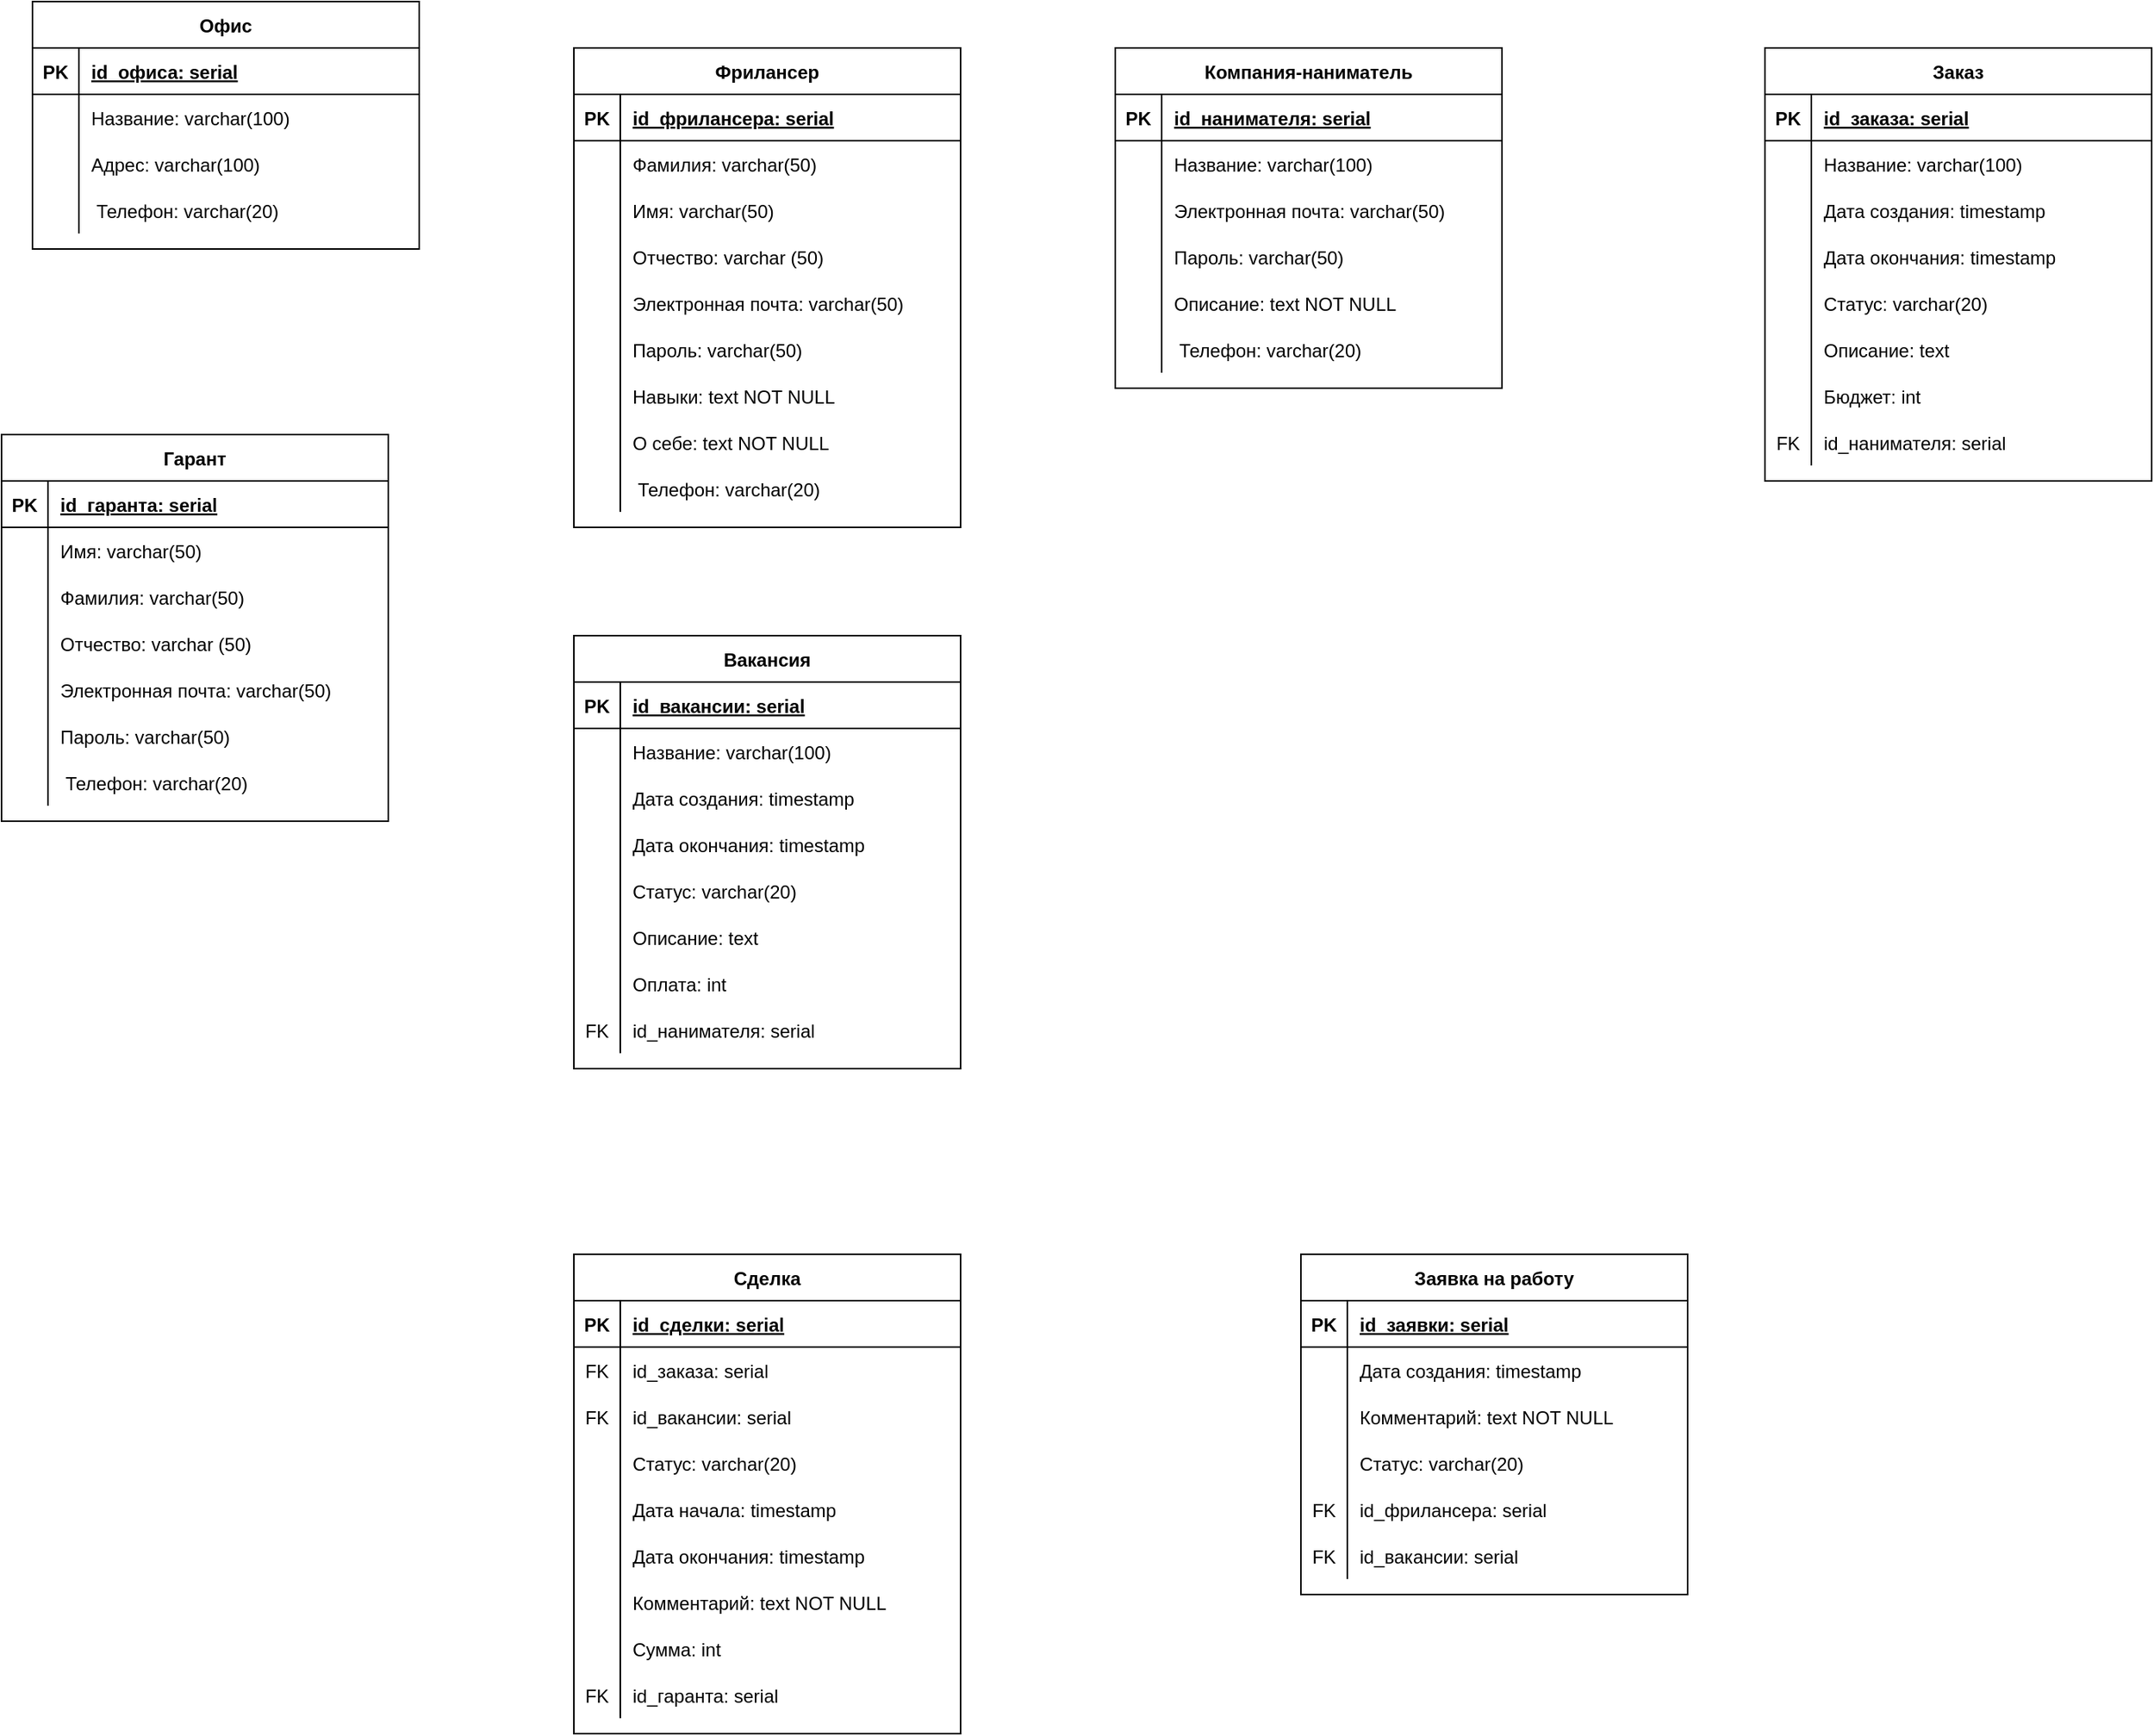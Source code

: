 <mxfile version="21.1.1" type="github">
  <diagram id="R2lEEEUBdFMjLlhIrx00" name="Page-1">
    <mxGraphModel dx="3240" dy="2373" grid="1" gridSize="10" guides="1" tooltips="1" connect="1" arrows="1" fold="1" page="1" pageScale="1" pageWidth="850" pageHeight="1100" math="0" shadow="0" extFonts="Permanent Marker^https://fonts.googleapis.com/css?family=Permanent+Marker">
      <root>
        <mxCell id="0" />
        <mxCell id="1" parent="0" />
        <mxCell id="NEHMrpjHIKDnAX4i1c70-81" value="Компания-наниматель" style="shape=table;startSize=30;container=1;collapsible=1;childLayout=tableLayout;fixedRows=1;rowLines=0;fontStyle=1;align=center;resizeLast=1;" vertex="1" parent="1">
          <mxGeometry x="-110" y="-250" width="250" height="220" as="geometry" />
        </mxCell>
        <mxCell id="NEHMrpjHIKDnAX4i1c70-82" value="" style="shape=partialRectangle;collapsible=0;dropTarget=0;pointerEvents=0;fillColor=none;points=[[0,0.5],[1,0.5]];portConstraint=eastwest;top=0;left=0;right=0;bottom=1;" vertex="1" parent="NEHMrpjHIKDnAX4i1c70-81">
          <mxGeometry y="30" width="250" height="30" as="geometry" />
        </mxCell>
        <mxCell id="NEHMrpjHIKDnAX4i1c70-83" value="PK" style="shape=partialRectangle;overflow=hidden;connectable=0;fillColor=none;top=0;left=0;bottom=0;right=0;fontStyle=1;" vertex="1" parent="NEHMrpjHIKDnAX4i1c70-82">
          <mxGeometry width="30" height="30" as="geometry">
            <mxRectangle width="30" height="30" as="alternateBounds" />
          </mxGeometry>
        </mxCell>
        <mxCell id="NEHMrpjHIKDnAX4i1c70-84" value="id_нанимателя: serial" style="shape=partialRectangle;overflow=hidden;connectable=0;fillColor=none;top=0;left=0;bottom=0;right=0;align=left;spacingLeft=6;fontStyle=5;" vertex="1" parent="NEHMrpjHIKDnAX4i1c70-82">
          <mxGeometry x="30" width="220" height="30" as="geometry">
            <mxRectangle width="220" height="30" as="alternateBounds" />
          </mxGeometry>
        </mxCell>
        <mxCell id="NEHMrpjHIKDnAX4i1c70-85" value="" style="shape=partialRectangle;collapsible=0;dropTarget=0;pointerEvents=0;fillColor=none;points=[[0,0.5],[1,0.5]];portConstraint=eastwest;top=0;left=0;right=0;bottom=0;" vertex="1" parent="NEHMrpjHIKDnAX4i1c70-81">
          <mxGeometry y="60" width="250" height="30" as="geometry" />
        </mxCell>
        <mxCell id="NEHMrpjHIKDnAX4i1c70-86" value="" style="shape=partialRectangle;overflow=hidden;connectable=0;fillColor=none;top=0;left=0;bottom=0;right=0;" vertex="1" parent="NEHMrpjHIKDnAX4i1c70-85">
          <mxGeometry width="30" height="30" as="geometry">
            <mxRectangle width="30" height="30" as="alternateBounds" />
          </mxGeometry>
        </mxCell>
        <mxCell id="NEHMrpjHIKDnAX4i1c70-87" value="Название: varchar(100)" style="shape=partialRectangle;overflow=hidden;connectable=0;fillColor=none;top=0;left=0;bottom=0;right=0;align=left;spacingLeft=6;" vertex="1" parent="NEHMrpjHIKDnAX4i1c70-85">
          <mxGeometry x="30" width="220" height="30" as="geometry">
            <mxRectangle width="220" height="30" as="alternateBounds" />
          </mxGeometry>
        </mxCell>
        <mxCell id="NEHMrpjHIKDnAX4i1c70-88" value="" style="shape=partialRectangle;collapsible=0;dropTarget=0;pointerEvents=0;fillColor=none;points=[[0,0.5],[1,0.5]];portConstraint=eastwest;top=0;left=0;right=0;bottom=0;" vertex="1" parent="NEHMrpjHIKDnAX4i1c70-81">
          <mxGeometry y="90" width="250" height="30" as="geometry" />
        </mxCell>
        <mxCell id="NEHMrpjHIKDnAX4i1c70-89" value="" style="shape=partialRectangle;overflow=hidden;connectable=0;fillColor=none;top=0;left=0;bottom=0;right=0;" vertex="1" parent="NEHMrpjHIKDnAX4i1c70-88">
          <mxGeometry width="30" height="30" as="geometry">
            <mxRectangle width="30" height="30" as="alternateBounds" />
          </mxGeometry>
        </mxCell>
        <mxCell id="NEHMrpjHIKDnAX4i1c70-90" value="Электронная почта: varchar(50)" style="shape=partialRectangle;overflow=hidden;connectable=0;fillColor=none;top=0;left=0;bottom=0;right=0;align=left;spacingLeft=6;" vertex="1" parent="NEHMrpjHIKDnAX4i1c70-88">
          <mxGeometry x="30" width="220" height="30" as="geometry">
            <mxRectangle width="220" height="30" as="alternateBounds" />
          </mxGeometry>
        </mxCell>
        <mxCell id="NEHMrpjHIKDnAX4i1c70-222" value="" style="shape=partialRectangle;collapsible=0;dropTarget=0;pointerEvents=0;fillColor=none;points=[[0,0.5],[1,0.5]];portConstraint=eastwest;top=0;left=0;right=0;bottom=0;" vertex="1" parent="NEHMrpjHIKDnAX4i1c70-81">
          <mxGeometry y="120" width="250" height="30" as="geometry" />
        </mxCell>
        <mxCell id="NEHMrpjHIKDnAX4i1c70-223" value="" style="shape=partialRectangle;overflow=hidden;connectable=0;fillColor=none;top=0;left=0;bottom=0;right=0;" vertex="1" parent="NEHMrpjHIKDnAX4i1c70-222">
          <mxGeometry width="30" height="30" as="geometry">
            <mxRectangle width="30" height="30" as="alternateBounds" />
          </mxGeometry>
        </mxCell>
        <mxCell id="NEHMrpjHIKDnAX4i1c70-224" value="Пароль: varchar(50)" style="shape=partialRectangle;overflow=hidden;connectable=0;fillColor=none;top=0;left=0;bottom=0;right=0;align=left;spacingLeft=6;" vertex="1" parent="NEHMrpjHIKDnAX4i1c70-222">
          <mxGeometry x="30" width="220" height="30" as="geometry">
            <mxRectangle width="220" height="30" as="alternateBounds" />
          </mxGeometry>
        </mxCell>
        <mxCell id="NEHMrpjHIKDnAX4i1c70-225" value="" style="shape=partialRectangle;collapsible=0;dropTarget=0;pointerEvents=0;fillColor=none;points=[[0,0.5],[1,0.5]];portConstraint=eastwest;top=0;left=0;right=0;bottom=0;" vertex="1" parent="NEHMrpjHIKDnAX4i1c70-81">
          <mxGeometry y="150" width="250" height="30" as="geometry" />
        </mxCell>
        <mxCell id="NEHMrpjHIKDnAX4i1c70-226" value="" style="shape=partialRectangle;overflow=hidden;connectable=0;fillColor=none;top=0;left=0;bottom=0;right=0;" vertex="1" parent="NEHMrpjHIKDnAX4i1c70-225">
          <mxGeometry width="30" height="30" as="geometry">
            <mxRectangle width="30" height="30" as="alternateBounds" />
          </mxGeometry>
        </mxCell>
        <mxCell id="NEHMrpjHIKDnAX4i1c70-227" value="Описание: text NOT NULL" style="shape=partialRectangle;overflow=hidden;connectable=0;fillColor=none;top=0;left=0;bottom=0;right=0;align=left;spacingLeft=6;" vertex="1" parent="NEHMrpjHIKDnAX4i1c70-225">
          <mxGeometry x="30" width="220" height="30" as="geometry">
            <mxRectangle width="220" height="30" as="alternateBounds" />
          </mxGeometry>
        </mxCell>
        <mxCell id="NEHMrpjHIKDnAX4i1c70-228" value="" style="shape=partialRectangle;collapsible=0;dropTarget=0;pointerEvents=0;fillColor=none;points=[[0,0.5],[1,0.5]];portConstraint=eastwest;top=0;left=0;right=0;bottom=0;" vertex="1" parent="NEHMrpjHIKDnAX4i1c70-81">
          <mxGeometry y="180" width="250" height="30" as="geometry" />
        </mxCell>
        <mxCell id="NEHMrpjHIKDnAX4i1c70-229" value="" style="shape=partialRectangle;overflow=hidden;connectable=0;fillColor=none;top=0;left=0;bottom=0;right=0;" vertex="1" parent="NEHMrpjHIKDnAX4i1c70-228">
          <mxGeometry width="30" height="30" as="geometry">
            <mxRectangle width="30" height="30" as="alternateBounds" />
          </mxGeometry>
        </mxCell>
        <mxCell id="NEHMrpjHIKDnAX4i1c70-230" value=" Телефон: varchar(20)" style="shape=partialRectangle;overflow=hidden;connectable=0;fillColor=none;top=0;left=0;bottom=0;right=0;align=left;spacingLeft=6;" vertex="1" parent="NEHMrpjHIKDnAX4i1c70-228">
          <mxGeometry x="30" width="220" height="30" as="geometry">
            <mxRectangle width="220" height="30" as="alternateBounds" />
          </mxGeometry>
        </mxCell>
        <mxCell id="NEHMrpjHIKDnAX4i1c70-91" value="Заявка на работу" style="shape=table;startSize=30;container=1;collapsible=1;childLayout=tableLayout;fixedRows=1;rowLines=0;fontStyle=1;align=center;resizeLast=1;" vertex="1" parent="1">
          <mxGeometry x="10" y="530" width="250" height="220" as="geometry" />
        </mxCell>
        <mxCell id="NEHMrpjHIKDnAX4i1c70-92" value="" style="shape=partialRectangle;collapsible=0;dropTarget=0;pointerEvents=0;fillColor=none;points=[[0,0.5],[1,0.5]];portConstraint=eastwest;top=0;left=0;right=0;bottom=1;" vertex="1" parent="NEHMrpjHIKDnAX4i1c70-91">
          <mxGeometry y="30" width="250" height="30" as="geometry" />
        </mxCell>
        <mxCell id="NEHMrpjHIKDnAX4i1c70-93" value="PK" style="shape=partialRectangle;overflow=hidden;connectable=0;fillColor=none;top=0;left=0;bottom=0;right=0;fontStyle=1;" vertex="1" parent="NEHMrpjHIKDnAX4i1c70-92">
          <mxGeometry width="30" height="30" as="geometry">
            <mxRectangle width="30" height="30" as="alternateBounds" />
          </mxGeometry>
        </mxCell>
        <mxCell id="NEHMrpjHIKDnAX4i1c70-94" value="id_заявки: serial" style="shape=partialRectangle;overflow=hidden;connectable=0;fillColor=none;top=0;left=0;bottom=0;right=0;align=left;spacingLeft=6;fontStyle=5;" vertex="1" parent="NEHMrpjHIKDnAX4i1c70-92">
          <mxGeometry x="30" width="220" height="30" as="geometry">
            <mxRectangle width="220" height="30" as="alternateBounds" />
          </mxGeometry>
        </mxCell>
        <mxCell id="NEHMrpjHIKDnAX4i1c70-95" value="" style="shape=partialRectangle;collapsible=0;dropTarget=0;pointerEvents=0;fillColor=none;points=[[0,0.5],[1,0.5]];portConstraint=eastwest;top=0;left=0;right=0;bottom=0;" vertex="1" parent="NEHMrpjHIKDnAX4i1c70-91">
          <mxGeometry y="60" width="250" height="30" as="geometry" />
        </mxCell>
        <mxCell id="NEHMrpjHIKDnAX4i1c70-96" value="" style="shape=partialRectangle;overflow=hidden;connectable=0;fillColor=none;top=0;left=0;bottom=0;right=0;" vertex="1" parent="NEHMrpjHIKDnAX4i1c70-95">
          <mxGeometry width="30" height="30" as="geometry">
            <mxRectangle width="30" height="30" as="alternateBounds" />
          </mxGeometry>
        </mxCell>
        <mxCell id="NEHMrpjHIKDnAX4i1c70-97" value="Дата создания: timestamp" style="shape=partialRectangle;overflow=hidden;connectable=0;fillColor=none;top=0;left=0;bottom=0;right=0;align=left;spacingLeft=6;" vertex="1" parent="NEHMrpjHIKDnAX4i1c70-95">
          <mxGeometry x="30" width="220" height="30" as="geometry">
            <mxRectangle width="220" height="30" as="alternateBounds" />
          </mxGeometry>
        </mxCell>
        <mxCell id="NEHMrpjHIKDnAX4i1c70-98" value="" style="shape=partialRectangle;collapsible=0;dropTarget=0;pointerEvents=0;fillColor=none;points=[[0,0.5],[1,0.5]];portConstraint=eastwest;top=0;left=0;right=0;bottom=0;" vertex="1" parent="NEHMrpjHIKDnAX4i1c70-91">
          <mxGeometry y="90" width="250" height="30" as="geometry" />
        </mxCell>
        <mxCell id="NEHMrpjHIKDnAX4i1c70-99" value="" style="shape=partialRectangle;overflow=hidden;connectable=0;fillColor=none;top=0;left=0;bottom=0;right=0;" vertex="1" parent="NEHMrpjHIKDnAX4i1c70-98">
          <mxGeometry width="30" height="30" as="geometry">
            <mxRectangle width="30" height="30" as="alternateBounds" />
          </mxGeometry>
        </mxCell>
        <mxCell id="NEHMrpjHIKDnAX4i1c70-100" value="Комментарий: text NOT NULL" style="shape=partialRectangle;overflow=hidden;connectable=0;fillColor=none;top=0;left=0;bottom=0;right=0;align=left;spacingLeft=6;" vertex="1" parent="NEHMrpjHIKDnAX4i1c70-98">
          <mxGeometry x="30" width="220" height="30" as="geometry">
            <mxRectangle width="220" height="30" as="alternateBounds" />
          </mxGeometry>
        </mxCell>
        <mxCell id="NEHMrpjHIKDnAX4i1c70-352" value="" style="shape=partialRectangle;collapsible=0;dropTarget=0;pointerEvents=0;fillColor=none;points=[[0,0.5],[1,0.5]];portConstraint=eastwest;top=0;left=0;right=0;bottom=0;" vertex="1" parent="NEHMrpjHIKDnAX4i1c70-91">
          <mxGeometry y="120" width="250" height="30" as="geometry" />
        </mxCell>
        <mxCell id="NEHMrpjHIKDnAX4i1c70-353" value="" style="shape=partialRectangle;overflow=hidden;connectable=0;fillColor=none;top=0;left=0;bottom=0;right=0;" vertex="1" parent="NEHMrpjHIKDnAX4i1c70-352">
          <mxGeometry width="30" height="30" as="geometry">
            <mxRectangle width="30" height="30" as="alternateBounds" />
          </mxGeometry>
        </mxCell>
        <mxCell id="NEHMrpjHIKDnAX4i1c70-354" value="Статус: varchar(20)" style="shape=partialRectangle;overflow=hidden;connectable=0;fillColor=none;top=0;left=0;bottom=0;right=0;align=left;spacingLeft=6;" vertex="1" parent="NEHMrpjHIKDnAX4i1c70-352">
          <mxGeometry x="30" width="220" height="30" as="geometry">
            <mxRectangle width="220" height="30" as="alternateBounds" />
          </mxGeometry>
        </mxCell>
        <mxCell id="NEHMrpjHIKDnAX4i1c70-355" value="" style="shape=partialRectangle;collapsible=0;dropTarget=0;pointerEvents=0;fillColor=none;points=[[0,0.5],[1,0.5]];portConstraint=eastwest;top=0;left=0;right=0;bottom=0;" vertex="1" parent="NEHMrpjHIKDnAX4i1c70-91">
          <mxGeometry y="150" width="250" height="30" as="geometry" />
        </mxCell>
        <mxCell id="NEHMrpjHIKDnAX4i1c70-356" value="FK" style="shape=partialRectangle;overflow=hidden;connectable=0;fillColor=none;top=0;left=0;bottom=0;right=0;" vertex="1" parent="NEHMrpjHIKDnAX4i1c70-355">
          <mxGeometry width="30" height="30" as="geometry">
            <mxRectangle width="30" height="30" as="alternateBounds" />
          </mxGeometry>
        </mxCell>
        <mxCell id="NEHMrpjHIKDnAX4i1c70-357" value="id_фрилансера: serial" style="shape=partialRectangle;overflow=hidden;connectable=0;fillColor=none;top=0;left=0;bottom=0;right=0;align=left;spacingLeft=6;" vertex="1" parent="NEHMrpjHIKDnAX4i1c70-355">
          <mxGeometry x="30" width="220" height="30" as="geometry">
            <mxRectangle width="220" height="30" as="alternateBounds" />
          </mxGeometry>
        </mxCell>
        <mxCell id="NEHMrpjHIKDnAX4i1c70-358" value="" style="shape=partialRectangle;collapsible=0;dropTarget=0;pointerEvents=0;fillColor=none;points=[[0,0.5],[1,0.5]];portConstraint=eastwest;top=0;left=0;right=0;bottom=0;" vertex="1" parent="NEHMrpjHIKDnAX4i1c70-91">
          <mxGeometry y="180" width="250" height="30" as="geometry" />
        </mxCell>
        <mxCell id="NEHMrpjHIKDnAX4i1c70-359" value="FK" style="shape=partialRectangle;overflow=hidden;connectable=0;fillColor=none;top=0;left=0;bottom=0;right=0;" vertex="1" parent="NEHMrpjHIKDnAX4i1c70-358">
          <mxGeometry width="30" height="30" as="geometry">
            <mxRectangle width="30" height="30" as="alternateBounds" />
          </mxGeometry>
        </mxCell>
        <mxCell id="NEHMrpjHIKDnAX4i1c70-360" value="id_вакансии: serial" style="shape=partialRectangle;overflow=hidden;connectable=0;fillColor=none;top=0;left=0;bottom=0;right=0;align=left;spacingLeft=6;" vertex="1" parent="NEHMrpjHIKDnAX4i1c70-358">
          <mxGeometry x="30" width="220" height="30" as="geometry">
            <mxRectangle width="220" height="30" as="alternateBounds" />
          </mxGeometry>
        </mxCell>
        <mxCell id="NEHMrpjHIKDnAX4i1c70-101" value="Сделка" style="shape=table;startSize=30;container=1;collapsible=1;childLayout=tableLayout;fixedRows=1;rowLines=0;fontStyle=1;align=center;resizeLast=1;" vertex="1" parent="1">
          <mxGeometry x="-460" y="530" width="250" height="310" as="geometry" />
        </mxCell>
        <mxCell id="NEHMrpjHIKDnAX4i1c70-102" value="" style="shape=partialRectangle;collapsible=0;dropTarget=0;pointerEvents=0;fillColor=none;points=[[0,0.5],[1,0.5]];portConstraint=eastwest;top=0;left=0;right=0;bottom=1;" vertex="1" parent="NEHMrpjHIKDnAX4i1c70-101">
          <mxGeometry y="30" width="250" height="30" as="geometry" />
        </mxCell>
        <mxCell id="NEHMrpjHIKDnAX4i1c70-103" value="PK" style="shape=partialRectangle;overflow=hidden;connectable=0;fillColor=none;top=0;left=0;bottom=0;right=0;fontStyle=1;" vertex="1" parent="NEHMrpjHIKDnAX4i1c70-102">
          <mxGeometry width="30" height="30" as="geometry">
            <mxRectangle width="30" height="30" as="alternateBounds" />
          </mxGeometry>
        </mxCell>
        <mxCell id="NEHMrpjHIKDnAX4i1c70-104" value="id_сделки: serial" style="shape=partialRectangle;overflow=hidden;connectable=0;fillColor=none;top=0;left=0;bottom=0;right=0;align=left;spacingLeft=6;fontStyle=5;" vertex="1" parent="NEHMrpjHIKDnAX4i1c70-102">
          <mxGeometry x="30" width="220" height="30" as="geometry">
            <mxRectangle width="220" height="30" as="alternateBounds" />
          </mxGeometry>
        </mxCell>
        <mxCell id="NEHMrpjHIKDnAX4i1c70-105" value="" style="shape=partialRectangle;collapsible=0;dropTarget=0;pointerEvents=0;fillColor=none;points=[[0,0.5],[1,0.5]];portConstraint=eastwest;top=0;left=0;right=0;bottom=0;" vertex="1" parent="NEHMrpjHIKDnAX4i1c70-101">
          <mxGeometry y="60" width="250" height="30" as="geometry" />
        </mxCell>
        <mxCell id="NEHMrpjHIKDnAX4i1c70-106" value="FK" style="shape=partialRectangle;overflow=hidden;connectable=0;fillColor=none;top=0;left=0;bottom=0;right=0;" vertex="1" parent="NEHMrpjHIKDnAX4i1c70-105">
          <mxGeometry width="30" height="30" as="geometry">
            <mxRectangle width="30" height="30" as="alternateBounds" />
          </mxGeometry>
        </mxCell>
        <mxCell id="NEHMrpjHIKDnAX4i1c70-107" value="id_заказа: serial" style="shape=partialRectangle;overflow=hidden;connectable=0;fillColor=none;top=0;left=0;bottom=0;right=0;align=left;spacingLeft=6;" vertex="1" parent="NEHMrpjHIKDnAX4i1c70-105">
          <mxGeometry x="30" width="220" height="30" as="geometry">
            <mxRectangle width="220" height="30" as="alternateBounds" />
          </mxGeometry>
        </mxCell>
        <mxCell id="NEHMrpjHIKDnAX4i1c70-108" value="" style="shape=partialRectangle;collapsible=0;dropTarget=0;pointerEvents=0;fillColor=none;points=[[0,0.5],[1,0.5]];portConstraint=eastwest;top=0;left=0;right=0;bottom=0;" vertex="1" parent="NEHMrpjHIKDnAX4i1c70-101">
          <mxGeometry y="90" width="250" height="30" as="geometry" />
        </mxCell>
        <mxCell id="NEHMrpjHIKDnAX4i1c70-109" value="FK" style="shape=partialRectangle;overflow=hidden;connectable=0;fillColor=none;top=0;left=0;bottom=0;right=0;" vertex="1" parent="NEHMrpjHIKDnAX4i1c70-108">
          <mxGeometry width="30" height="30" as="geometry">
            <mxRectangle width="30" height="30" as="alternateBounds" />
          </mxGeometry>
        </mxCell>
        <mxCell id="NEHMrpjHIKDnAX4i1c70-110" value="id_вакансии: serial" style="shape=partialRectangle;overflow=hidden;connectable=0;fillColor=none;top=0;left=0;bottom=0;right=0;align=left;spacingLeft=6;" vertex="1" parent="NEHMrpjHIKDnAX4i1c70-108">
          <mxGeometry x="30" width="220" height="30" as="geometry">
            <mxRectangle width="220" height="30" as="alternateBounds" />
          </mxGeometry>
        </mxCell>
        <mxCell id="NEHMrpjHIKDnAX4i1c70-334" value="" style="shape=partialRectangle;collapsible=0;dropTarget=0;pointerEvents=0;fillColor=none;points=[[0,0.5],[1,0.5]];portConstraint=eastwest;top=0;left=0;right=0;bottom=0;" vertex="1" parent="NEHMrpjHIKDnAX4i1c70-101">
          <mxGeometry y="120" width="250" height="30" as="geometry" />
        </mxCell>
        <mxCell id="NEHMrpjHIKDnAX4i1c70-335" value="" style="shape=partialRectangle;overflow=hidden;connectable=0;fillColor=none;top=0;left=0;bottom=0;right=0;" vertex="1" parent="NEHMrpjHIKDnAX4i1c70-334">
          <mxGeometry width="30" height="30" as="geometry">
            <mxRectangle width="30" height="30" as="alternateBounds" />
          </mxGeometry>
        </mxCell>
        <mxCell id="NEHMrpjHIKDnAX4i1c70-336" value="Статус: varchar(20)" style="shape=partialRectangle;overflow=hidden;connectable=0;fillColor=none;top=0;left=0;bottom=0;right=0;align=left;spacingLeft=6;" vertex="1" parent="NEHMrpjHIKDnAX4i1c70-334">
          <mxGeometry x="30" width="220" height="30" as="geometry">
            <mxRectangle width="220" height="30" as="alternateBounds" />
          </mxGeometry>
        </mxCell>
        <mxCell id="NEHMrpjHIKDnAX4i1c70-337" value="" style="shape=partialRectangle;collapsible=0;dropTarget=0;pointerEvents=0;fillColor=none;points=[[0,0.5],[1,0.5]];portConstraint=eastwest;top=0;left=0;right=0;bottom=0;" vertex="1" parent="NEHMrpjHIKDnAX4i1c70-101">
          <mxGeometry y="150" width="250" height="30" as="geometry" />
        </mxCell>
        <mxCell id="NEHMrpjHIKDnAX4i1c70-338" value="" style="shape=partialRectangle;overflow=hidden;connectable=0;fillColor=none;top=0;left=0;bottom=0;right=0;" vertex="1" parent="NEHMrpjHIKDnAX4i1c70-337">
          <mxGeometry width="30" height="30" as="geometry">
            <mxRectangle width="30" height="30" as="alternateBounds" />
          </mxGeometry>
        </mxCell>
        <mxCell id="NEHMrpjHIKDnAX4i1c70-339" value="Дата начала: timestamp" style="shape=partialRectangle;overflow=hidden;connectable=0;fillColor=none;top=0;left=0;bottom=0;right=0;align=left;spacingLeft=6;" vertex="1" parent="NEHMrpjHIKDnAX4i1c70-337">
          <mxGeometry x="30" width="220" height="30" as="geometry">
            <mxRectangle width="220" height="30" as="alternateBounds" />
          </mxGeometry>
        </mxCell>
        <mxCell id="NEHMrpjHIKDnAX4i1c70-340" value="" style="shape=partialRectangle;collapsible=0;dropTarget=0;pointerEvents=0;fillColor=none;points=[[0,0.5],[1,0.5]];portConstraint=eastwest;top=0;left=0;right=0;bottom=0;" vertex="1" parent="NEHMrpjHIKDnAX4i1c70-101">
          <mxGeometry y="180" width="250" height="30" as="geometry" />
        </mxCell>
        <mxCell id="NEHMrpjHIKDnAX4i1c70-341" value="" style="shape=partialRectangle;overflow=hidden;connectable=0;fillColor=none;top=0;left=0;bottom=0;right=0;" vertex="1" parent="NEHMrpjHIKDnAX4i1c70-340">
          <mxGeometry width="30" height="30" as="geometry">
            <mxRectangle width="30" height="30" as="alternateBounds" />
          </mxGeometry>
        </mxCell>
        <mxCell id="NEHMrpjHIKDnAX4i1c70-342" value="Дата окончания: timestamp" style="shape=partialRectangle;overflow=hidden;connectable=0;fillColor=none;top=0;left=0;bottom=0;right=0;align=left;spacingLeft=6;" vertex="1" parent="NEHMrpjHIKDnAX4i1c70-340">
          <mxGeometry x="30" width="220" height="30" as="geometry">
            <mxRectangle width="220" height="30" as="alternateBounds" />
          </mxGeometry>
        </mxCell>
        <mxCell id="NEHMrpjHIKDnAX4i1c70-343" value="" style="shape=partialRectangle;collapsible=0;dropTarget=0;pointerEvents=0;fillColor=none;points=[[0,0.5],[1,0.5]];portConstraint=eastwest;top=0;left=0;right=0;bottom=0;" vertex="1" parent="NEHMrpjHIKDnAX4i1c70-101">
          <mxGeometry y="210" width="250" height="30" as="geometry" />
        </mxCell>
        <mxCell id="NEHMrpjHIKDnAX4i1c70-344" value="" style="shape=partialRectangle;overflow=hidden;connectable=0;fillColor=none;top=0;left=0;bottom=0;right=0;" vertex="1" parent="NEHMrpjHIKDnAX4i1c70-343">
          <mxGeometry width="30" height="30" as="geometry">
            <mxRectangle width="30" height="30" as="alternateBounds" />
          </mxGeometry>
        </mxCell>
        <mxCell id="NEHMrpjHIKDnAX4i1c70-345" value="Комментарий: text NOT NULL" style="shape=partialRectangle;overflow=hidden;connectable=0;fillColor=none;top=0;left=0;bottom=0;right=0;align=left;spacingLeft=6;" vertex="1" parent="NEHMrpjHIKDnAX4i1c70-343">
          <mxGeometry x="30" width="220" height="30" as="geometry">
            <mxRectangle width="220" height="30" as="alternateBounds" />
          </mxGeometry>
        </mxCell>
        <mxCell id="NEHMrpjHIKDnAX4i1c70-346" value="" style="shape=partialRectangle;collapsible=0;dropTarget=0;pointerEvents=0;fillColor=none;points=[[0,0.5],[1,0.5]];portConstraint=eastwest;top=0;left=0;right=0;bottom=0;" vertex="1" parent="NEHMrpjHIKDnAX4i1c70-101">
          <mxGeometry y="240" width="250" height="30" as="geometry" />
        </mxCell>
        <mxCell id="NEHMrpjHIKDnAX4i1c70-347" value="" style="shape=partialRectangle;overflow=hidden;connectable=0;fillColor=none;top=0;left=0;bottom=0;right=0;" vertex="1" parent="NEHMrpjHIKDnAX4i1c70-346">
          <mxGeometry width="30" height="30" as="geometry">
            <mxRectangle width="30" height="30" as="alternateBounds" />
          </mxGeometry>
        </mxCell>
        <mxCell id="NEHMrpjHIKDnAX4i1c70-348" value="Сумма: int" style="shape=partialRectangle;overflow=hidden;connectable=0;fillColor=none;top=0;left=0;bottom=0;right=0;align=left;spacingLeft=6;" vertex="1" parent="NEHMrpjHIKDnAX4i1c70-346">
          <mxGeometry x="30" width="220" height="30" as="geometry">
            <mxRectangle width="220" height="30" as="alternateBounds" />
          </mxGeometry>
        </mxCell>
        <mxCell id="NEHMrpjHIKDnAX4i1c70-349" value="" style="shape=partialRectangle;collapsible=0;dropTarget=0;pointerEvents=0;fillColor=none;points=[[0,0.5],[1,0.5]];portConstraint=eastwest;top=0;left=0;right=0;bottom=0;" vertex="1" parent="NEHMrpjHIKDnAX4i1c70-101">
          <mxGeometry y="270" width="250" height="30" as="geometry" />
        </mxCell>
        <mxCell id="NEHMrpjHIKDnAX4i1c70-350" value="FK" style="shape=partialRectangle;overflow=hidden;connectable=0;fillColor=none;top=0;left=0;bottom=0;right=0;" vertex="1" parent="NEHMrpjHIKDnAX4i1c70-349">
          <mxGeometry width="30" height="30" as="geometry">
            <mxRectangle width="30" height="30" as="alternateBounds" />
          </mxGeometry>
        </mxCell>
        <mxCell id="NEHMrpjHIKDnAX4i1c70-351" value="id_гаранта: serial" style="shape=partialRectangle;overflow=hidden;connectable=0;fillColor=none;top=0;left=0;bottom=0;right=0;align=left;spacingLeft=6;" vertex="1" parent="NEHMrpjHIKDnAX4i1c70-349">
          <mxGeometry x="30" width="220" height="30" as="geometry">
            <mxRectangle width="220" height="30" as="alternateBounds" />
          </mxGeometry>
        </mxCell>
        <mxCell id="NEHMrpjHIKDnAX4i1c70-111" value="Офис" style="shape=table;startSize=30;container=1;collapsible=1;childLayout=tableLayout;fixedRows=1;rowLines=0;fontStyle=1;align=center;resizeLast=1;" vertex="1" parent="1">
          <mxGeometry x="-810" y="-280" width="250" height="160" as="geometry" />
        </mxCell>
        <mxCell id="NEHMrpjHIKDnAX4i1c70-112" value="" style="shape=partialRectangle;collapsible=0;dropTarget=0;pointerEvents=0;fillColor=none;points=[[0,0.5],[1,0.5]];portConstraint=eastwest;top=0;left=0;right=0;bottom=1;" vertex="1" parent="NEHMrpjHIKDnAX4i1c70-111">
          <mxGeometry y="30" width="250" height="30" as="geometry" />
        </mxCell>
        <mxCell id="NEHMrpjHIKDnAX4i1c70-113" value="PK" style="shape=partialRectangle;overflow=hidden;connectable=0;fillColor=none;top=0;left=0;bottom=0;right=0;fontStyle=1;" vertex="1" parent="NEHMrpjHIKDnAX4i1c70-112">
          <mxGeometry width="30" height="30" as="geometry">
            <mxRectangle width="30" height="30" as="alternateBounds" />
          </mxGeometry>
        </mxCell>
        <mxCell id="NEHMrpjHIKDnAX4i1c70-114" value="id_офиса: serial" style="shape=partialRectangle;overflow=hidden;connectable=0;fillColor=none;top=0;left=0;bottom=0;right=0;align=left;spacingLeft=6;fontStyle=5;" vertex="1" parent="NEHMrpjHIKDnAX4i1c70-112">
          <mxGeometry x="30" width="220" height="30" as="geometry">
            <mxRectangle width="220" height="30" as="alternateBounds" />
          </mxGeometry>
        </mxCell>
        <mxCell id="NEHMrpjHIKDnAX4i1c70-115" value="" style="shape=partialRectangle;collapsible=0;dropTarget=0;pointerEvents=0;fillColor=none;points=[[0,0.5],[1,0.5]];portConstraint=eastwest;top=0;left=0;right=0;bottom=0;" vertex="1" parent="NEHMrpjHIKDnAX4i1c70-111">
          <mxGeometry y="60" width="250" height="30" as="geometry" />
        </mxCell>
        <mxCell id="NEHMrpjHIKDnAX4i1c70-116" value="" style="shape=partialRectangle;overflow=hidden;connectable=0;fillColor=none;top=0;left=0;bottom=0;right=0;" vertex="1" parent="NEHMrpjHIKDnAX4i1c70-115">
          <mxGeometry width="30" height="30" as="geometry">
            <mxRectangle width="30" height="30" as="alternateBounds" />
          </mxGeometry>
        </mxCell>
        <mxCell id="NEHMrpjHIKDnAX4i1c70-117" value="Название: varchar(100)" style="shape=partialRectangle;overflow=hidden;connectable=0;fillColor=none;top=0;left=0;bottom=0;right=0;align=left;spacingLeft=6;" vertex="1" parent="NEHMrpjHIKDnAX4i1c70-115">
          <mxGeometry x="30" width="220" height="30" as="geometry">
            <mxRectangle width="220" height="30" as="alternateBounds" />
          </mxGeometry>
        </mxCell>
        <mxCell id="NEHMrpjHIKDnAX4i1c70-118" value="" style="shape=partialRectangle;collapsible=0;dropTarget=0;pointerEvents=0;fillColor=none;points=[[0,0.5],[1,0.5]];portConstraint=eastwest;top=0;left=0;right=0;bottom=0;" vertex="1" parent="NEHMrpjHIKDnAX4i1c70-111">
          <mxGeometry y="90" width="250" height="30" as="geometry" />
        </mxCell>
        <mxCell id="NEHMrpjHIKDnAX4i1c70-119" value="" style="shape=partialRectangle;overflow=hidden;connectable=0;fillColor=none;top=0;left=0;bottom=0;right=0;" vertex="1" parent="NEHMrpjHIKDnAX4i1c70-118">
          <mxGeometry width="30" height="30" as="geometry">
            <mxRectangle width="30" height="30" as="alternateBounds" />
          </mxGeometry>
        </mxCell>
        <mxCell id="NEHMrpjHIKDnAX4i1c70-120" value="Адрес: varchar(100)" style="shape=partialRectangle;overflow=hidden;connectable=0;fillColor=none;top=0;left=0;bottom=0;right=0;align=left;spacingLeft=6;" vertex="1" parent="NEHMrpjHIKDnAX4i1c70-118">
          <mxGeometry x="30" width="220" height="30" as="geometry">
            <mxRectangle width="220" height="30" as="alternateBounds" />
          </mxGeometry>
        </mxCell>
        <mxCell id="NEHMrpjHIKDnAX4i1c70-331" value="" style="shape=partialRectangle;collapsible=0;dropTarget=0;pointerEvents=0;fillColor=none;points=[[0,0.5],[1,0.5]];portConstraint=eastwest;top=0;left=0;right=0;bottom=0;" vertex="1" parent="NEHMrpjHIKDnAX4i1c70-111">
          <mxGeometry y="120" width="250" height="30" as="geometry" />
        </mxCell>
        <mxCell id="NEHMrpjHIKDnAX4i1c70-332" value="" style="shape=partialRectangle;overflow=hidden;connectable=0;fillColor=none;top=0;left=0;bottom=0;right=0;" vertex="1" parent="NEHMrpjHIKDnAX4i1c70-331">
          <mxGeometry width="30" height="30" as="geometry">
            <mxRectangle width="30" height="30" as="alternateBounds" />
          </mxGeometry>
        </mxCell>
        <mxCell id="NEHMrpjHIKDnAX4i1c70-333" value=" Телефон: varchar(20)" style="shape=partialRectangle;overflow=hidden;connectable=0;fillColor=none;top=0;left=0;bottom=0;right=0;align=left;spacingLeft=6;" vertex="1" parent="NEHMrpjHIKDnAX4i1c70-331">
          <mxGeometry x="30" width="220" height="30" as="geometry">
            <mxRectangle width="220" height="30" as="alternateBounds" />
          </mxGeometry>
        </mxCell>
        <mxCell id="NEHMrpjHIKDnAX4i1c70-121" value="Гарант" style="shape=table;startSize=30;container=1;collapsible=1;childLayout=tableLayout;fixedRows=1;rowLines=0;fontStyle=1;align=center;resizeLast=1;" vertex="1" parent="1">
          <mxGeometry x="-830" width="250" height="250" as="geometry" />
        </mxCell>
        <mxCell id="NEHMrpjHIKDnAX4i1c70-122" value="" style="shape=partialRectangle;collapsible=0;dropTarget=0;pointerEvents=0;fillColor=none;points=[[0,0.5],[1,0.5]];portConstraint=eastwest;top=0;left=0;right=0;bottom=1;" vertex="1" parent="NEHMrpjHIKDnAX4i1c70-121">
          <mxGeometry y="30" width="250" height="30" as="geometry" />
        </mxCell>
        <mxCell id="NEHMrpjHIKDnAX4i1c70-123" value="PK" style="shape=partialRectangle;overflow=hidden;connectable=0;fillColor=none;top=0;left=0;bottom=0;right=0;fontStyle=1;" vertex="1" parent="NEHMrpjHIKDnAX4i1c70-122">
          <mxGeometry width="30" height="30" as="geometry">
            <mxRectangle width="30" height="30" as="alternateBounds" />
          </mxGeometry>
        </mxCell>
        <mxCell id="NEHMrpjHIKDnAX4i1c70-124" value="id_гаранта: serial" style="shape=partialRectangle;overflow=hidden;connectable=0;fillColor=none;top=0;left=0;bottom=0;right=0;align=left;spacingLeft=6;fontStyle=5;" vertex="1" parent="NEHMrpjHIKDnAX4i1c70-122">
          <mxGeometry x="30" width="220" height="30" as="geometry">
            <mxRectangle width="220" height="30" as="alternateBounds" />
          </mxGeometry>
        </mxCell>
        <mxCell id="NEHMrpjHIKDnAX4i1c70-125" value="" style="shape=partialRectangle;collapsible=0;dropTarget=0;pointerEvents=0;fillColor=none;points=[[0,0.5],[1,0.5]];portConstraint=eastwest;top=0;left=0;right=0;bottom=0;" vertex="1" parent="NEHMrpjHIKDnAX4i1c70-121">
          <mxGeometry y="60" width="250" height="30" as="geometry" />
        </mxCell>
        <mxCell id="NEHMrpjHIKDnAX4i1c70-126" value="" style="shape=partialRectangle;overflow=hidden;connectable=0;fillColor=none;top=0;left=0;bottom=0;right=0;" vertex="1" parent="NEHMrpjHIKDnAX4i1c70-125">
          <mxGeometry width="30" height="30" as="geometry">
            <mxRectangle width="30" height="30" as="alternateBounds" />
          </mxGeometry>
        </mxCell>
        <mxCell id="NEHMrpjHIKDnAX4i1c70-127" value="Имя: varchar(50)" style="shape=partialRectangle;overflow=hidden;connectable=0;fillColor=none;top=0;left=0;bottom=0;right=0;align=left;spacingLeft=6;" vertex="1" parent="NEHMrpjHIKDnAX4i1c70-125">
          <mxGeometry x="30" width="220" height="30" as="geometry">
            <mxRectangle width="220" height="30" as="alternateBounds" />
          </mxGeometry>
        </mxCell>
        <mxCell id="NEHMrpjHIKDnAX4i1c70-128" value="" style="shape=partialRectangle;collapsible=0;dropTarget=0;pointerEvents=0;fillColor=none;points=[[0,0.5],[1,0.5]];portConstraint=eastwest;top=0;left=0;right=0;bottom=0;" vertex="1" parent="NEHMrpjHIKDnAX4i1c70-121">
          <mxGeometry y="90" width="250" height="30" as="geometry" />
        </mxCell>
        <mxCell id="NEHMrpjHIKDnAX4i1c70-129" value="" style="shape=partialRectangle;overflow=hidden;connectable=0;fillColor=none;top=0;left=0;bottom=0;right=0;" vertex="1" parent="NEHMrpjHIKDnAX4i1c70-128">
          <mxGeometry width="30" height="30" as="geometry">
            <mxRectangle width="30" height="30" as="alternateBounds" />
          </mxGeometry>
        </mxCell>
        <mxCell id="NEHMrpjHIKDnAX4i1c70-130" value="Фамилия: varchar(50)" style="shape=partialRectangle;overflow=hidden;connectable=0;fillColor=none;top=0;left=0;bottom=0;right=0;align=left;spacingLeft=6;" vertex="1" parent="NEHMrpjHIKDnAX4i1c70-128">
          <mxGeometry x="30" width="220" height="30" as="geometry">
            <mxRectangle width="220" height="30" as="alternateBounds" />
          </mxGeometry>
        </mxCell>
        <mxCell id="NEHMrpjHIKDnAX4i1c70-287" value="" style="shape=partialRectangle;collapsible=0;dropTarget=0;pointerEvents=0;fillColor=none;points=[[0,0.5],[1,0.5]];portConstraint=eastwest;top=0;left=0;right=0;bottom=0;" vertex="1" parent="NEHMrpjHIKDnAX4i1c70-121">
          <mxGeometry y="120" width="250" height="30" as="geometry" />
        </mxCell>
        <mxCell id="NEHMrpjHIKDnAX4i1c70-288" value="" style="shape=partialRectangle;overflow=hidden;connectable=0;fillColor=none;top=0;left=0;bottom=0;right=0;" vertex="1" parent="NEHMrpjHIKDnAX4i1c70-287">
          <mxGeometry width="30" height="30" as="geometry">
            <mxRectangle width="30" height="30" as="alternateBounds" />
          </mxGeometry>
        </mxCell>
        <mxCell id="NEHMrpjHIKDnAX4i1c70-289" value="Отчество: varchar (50)" style="shape=partialRectangle;overflow=hidden;connectable=0;fillColor=none;top=0;left=0;bottom=0;right=0;align=left;spacingLeft=6;" vertex="1" parent="NEHMrpjHIKDnAX4i1c70-287">
          <mxGeometry x="30" width="220" height="30" as="geometry">
            <mxRectangle width="220" height="30" as="alternateBounds" />
          </mxGeometry>
        </mxCell>
        <mxCell id="NEHMrpjHIKDnAX4i1c70-290" value="" style="shape=partialRectangle;collapsible=0;dropTarget=0;pointerEvents=0;fillColor=none;points=[[0,0.5],[1,0.5]];portConstraint=eastwest;top=0;left=0;right=0;bottom=0;" vertex="1" parent="NEHMrpjHIKDnAX4i1c70-121">
          <mxGeometry y="150" width="250" height="30" as="geometry" />
        </mxCell>
        <mxCell id="NEHMrpjHIKDnAX4i1c70-291" value="" style="shape=partialRectangle;overflow=hidden;connectable=0;fillColor=none;top=0;left=0;bottom=0;right=0;" vertex="1" parent="NEHMrpjHIKDnAX4i1c70-290">
          <mxGeometry width="30" height="30" as="geometry">
            <mxRectangle width="30" height="30" as="alternateBounds" />
          </mxGeometry>
        </mxCell>
        <mxCell id="NEHMrpjHIKDnAX4i1c70-292" value="Электронная почта: varchar(50)" style="shape=partialRectangle;overflow=hidden;connectable=0;fillColor=none;top=0;left=0;bottom=0;right=0;align=left;spacingLeft=6;" vertex="1" parent="NEHMrpjHIKDnAX4i1c70-290">
          <mxGeometry x="30" width="220" height="30" as="geometry">
            <mxRectangle width="220" height="30" as="alternateBounds" />
          </mxGeometry>
        </mxCell>
        <mxCell id="NEHMrpjHIKDnAX4i1c70-325" value="" style="shape=partialRectangle;collapsible=0;dropTarget=0;pointerEvents=0;fillColor=none;points=[[0,0.5],[1,0.5]];portConstraint=eastwest;top=0;left=0;right=0;bottom=0;" vertex="1" parent="NEHMrpjHIKDnAX4i1c70-121">
          <mxGeometry y="180" width="250" height="30" as="geometry" />
        </mxCell>
        <mxCell id="NEHMrpjHIKDnAX4i1c70-326" value="" style="shape=partialRectangle;overflow=hidden;connectable=0;fillColor=none;top=0;left=0;bottom=0;right=0;" vertex="1" parent="NEHMrpjHIKDnAX4i1c70-325">
          <mxGeometry width="30" height="30" as="geometry">
            <mxRectangle width="30" height="30" as="alternateBounds" />
          </mxGeometry>
        </mxCell>
        <mxCell id="NEHMrpjHIKDnAX4i1c70-327" value="Пароль: varchar(50)" style="shape=partialRectangle;overflow=hidden;connectable=0;fillColor=none;top=0;left=0;bottom=0;right=0;align=left;spacingLeft=6;" vertex="1" parent="NEHMrpjHIKDnAX4i1c70-325">
          <mxGeometry x="30" width="220" height="30" as="geometry">
            <mxRectangle width="220" height="30" as="alternateBounds" />
          </mxGeometry>
        </mxCell>
        <mxCell id="NEHMrpjHIKDnAX4i1c70-328" value="" style="shape=partialRectangle;collapsible=0;dropTarget=0;pointerEvents=0;fillColor=none;points=[[0,0.5],[1,0.5]];portConstraint=eastwest;top=0;left=0;right=0;bottom=0;" vertex="1" parent="NEHMrpjHIKDnAX4i1c70-121">
          <mxGeometry y="210" width="250" height="30" as="geometry" />
        </mxCell>
        <mxCell id="NEHMrpjHIKDnAX4i1c70-329" value="" style="shape=partialRectangle;overflow=hidden;connectable=0;fillColor=none;top=0;left=0;bottom=0;right=0;" vertex="1" parent="NEHMrpjHIKDnAX4i1c70-328">
          <mxGeometry width="30" height="30" as="geometry">
            <mxRectangle width="30" height="30" as="alternateBounds" />
          </mxGeometry>
        </mxCell>
        <mxCell id="NEHMrpjHIKDnAX4i1c70-330" value=" Телефон: varchar(20)" style="shape=partialRectangle;overflow=hidden;connectable=0;fillColor=none;top=0;left=0;bottom=0;right=0;align=left;spacingLeft=6;" vertex="1" parent="NEHMrpjHIKDnAX4i1c70-328">
          <mxGeometry x="30" width="220" height="30" as="geometry">
            <mxRectangle width="220" height="30" as="alternateBounds" />
          </mxGeometry>
        </mxCell>
        <mxCell id="NEHMrpjHIKDnAX4i1c70-131" value="Вакансия" style="shape=table;startSize=30;container=1;collapsible=1;childLayout=tableLayout;fixedRows=1;rowLines=0;fontStyle=1;align=center;resizeLast=1;" vertex="1" parent="1">
          <mxGeometry x="-460" y="130" width="250" height="280" as="geometry" />
        </mxCell>
        <mxCell id="NEHMrpjHIKDnAX4i1c70-132" value="" style="shape=partialRectangle;collapsible=0;dropTarget=0;pointerEvents=0;fillColor=none;points=[[0,0.5],[1,0.5]];portConstraint=eastwest;top=0;left=0;right=0;bottom=1;" vertex="1" parent="NEHMrpjHIKDnAX4i1c70-131">
          <mxGeometry y="30" width="250" height="30" as="geometry" />
        </mxCell>
        <mxCell id="NEHMrpjHIKDnAX4i1c70-133" value="PK" style="shape=partialRectangle;overflow=hidden;connectable=0;fillColor=none;top=0;left=0;bottom=0;right=0;fontStyle=1;" vertex="1" parent="NEHMrpjHIKDnAX4i1c70-132">
          <mxGeometry width="30" height="30" as="geometry">
            <mxRectangle width="30" height="30" as="alternateBounds" />
          </mxGeometry>
        </mxCell>
        <mxCell id="NEHMrpjHIKDnAX4i1c70-134" value="id_вакансии: serial" style="shape=partialRectangle;overflow=hidden;connectable=0;fillColor=none;top=0;left=0;bottom=0;right=0;align=left;spacingLeft=6;fontStyle=5;" vertex="1" parent="NEHMrpjHIKDnAX4i1c70-132">
          <mxGeometry x="30" width="220" height="30" as="geometry">
            <mxRectangle width="220" height="30" as="alternateBounds" />
          </mxGeometry>
        </mxCell>
        <mxCell id="NEHMrpjHIKDnAX4i1c70-135" value="" style="shape=partialRectangle;collapsible=0;dropTarget=0;pointerEvents=0;fillColor=none;points=[[0,0.5],[1,0.5]];portConstraint=eastwest;top=0;left=0;right=0;bottom=0;" vertex="1" parent="NEHMrpjHIKDnAX4i1c70-131">
          <mxGeometry y="60" width="250" height="30" as="geometry" />
        </mxCell>
        <mxCell id="NEHMrpjHIKDnAX4i1c70-136" value="" style="shape=partialRectangle;overflow=hidden;connectable=0;fillColor=none;top=0;left=0;bottom=0;right=0;" vertex="1" parent="NEHMrpjHIKDnAX4i1c70-135">
          <mxGeometry width="30" height="30" as="geometry">
            <mxRectangle width="30" height="30" as="alternateBounds" />
          </mxGeometry>
        </mxCell>
        <mxCell id="NEHMrpjHIKDnAX4i1c70-137" value="Название: varchar(100)" style="shape=partialRectangle;overflow=hidden;connectable=0;fillColor=none;top=0;left=0;bottom=0;right=0;align=left;spacingLeft=6;" vertex="1" parent="NEHMrpjHIKDnAX4i1c70-135">
          <mxGeometry x="30" width="220" height="30" as="geometry">
            <mxRectangle width="220" height="30" as="alternateBounds" />
          </mxGeometry>
        </mxCell>
        <mxCell id="NEHMrpjHIKDnAX4i1c70-138" value="" style="shape=partialRectangle;collapsible=0;dropTarget=0;pointerEvents=0;fillColor=none;points=[[0,0.5],[1,0.5]];portConstraint=eastwest;top=0;left=0;right=0;bottom=0;" vertex="1" parent="NEHMrpjHIKDnAX4i1c70-131">
          <mxGeometry y="90" width="250" height="30" as="geometry" />
        </mxCell>
        <mxCell id="NEHMrpjHIKDnAX4i1c70-139" value="" style="shape=partialRectangle;overflow=hidden;connectable=0;fillColor=none;top=0;left=0;bottom=0;right=0;" vertex="1" parent="NEHMrpjHIKDnAX4i1c70-138">
          <mxGeometry width="30" height="30" as="geometry">
            <mxRectangle width="30" height="30" as="alternateBounds" />
          </mxGeometry>
        </mxCell>
        <mxCell id="NEHMrpjHIKDnAX4i1c70-140" value="Дата создания: timestamp" style="shape=partialRectangle;overflow=hidden;connectable=0;fillColor=none;top=0;left=0;bottom=0;right=0;align=left;spacingLeft=6;" vertex="1" parent="NEHMrpjHIKDnAX4i1c70-138">
          <mxGeometry x="30" width="220" height="30" as="geometry">
            <mxRectangle width="220" height="30" as="alternateBounds" />
          </mxGeometry>
        </mxCell>
        <mxCell id="NEHMrpjHIKDnAX4i1c70-262" value="" style="shape=partialRectangle;collapsible=0;dropTarget=0;pointerEvents=0;fillColor=none;points=[[0,0.5],[1,0.5]];portConstraint=eastwest;top=0;left=0;right=0;bottom=0;" vertex="1" parent="NEHMrpjHIKDnAX4i1c70-131">
          <mxGeometry y="120" width="250" height="30" as="geometry" />
        </mxCell>
        <mxCell id="NEHMrpjHIKDnAX4i1c70-263" value="" style="shape=partialRectangle;overflow=hidden;connectable=0;fillColor=none;top=0;left=0;bottom=0;right=0;" vertex="1" parent="NEHMrpjHIKDnAX4i1c70-262">
          <mxGeometry width="30" height="30" as="geometry">
            <mxRectangle width="30" height="30" as="alternateBounds" />
          </mxGeometry>
        </mxCell>
        <mxCell id="NEHMrpjHIKDnAX4i1c70-264" value="Дата окончания: timestamp" style="shape=partialRectangle;overflow=hidden;connectable=0;fillColor=none;top=0;left=0;bottom=0;right=0;align=left;spacingLeft=6;" vertex="1" parent="NEHMrpjHIKDnAX4i1c70-262">
          <mxGeometry x="30" width="220" height="30" as="geometry">
            <mxRectangle width="220" height="30" as="alternateBounds" />
          </mxGeometry>
        </mxCell>
        <mxCell id="NEHMrpjHIKDnAX4i1c70-265" value="" style="shape=partialRectangle;collapsible=0;dropTarget=0;pointerEvents=0;fillColor=none;points=[[0,0.5],[1,0.5]];portConstraint=eastwest;top=0;left=0;right=0;bottom=0;" vertex="1" parent="NEHMrpjHIKDnAX4i1c70-131">
          <mxGeometry y="150" width="250" height="30" as="geometry" />
        </mxCell>
        <mxCell id="NEHMrpjHIKDnAX4i1c70-266" value="" style="shape=partialRectangle;overflow=hidden;connectable=0;fillColor=none;top=0;left=0;bottom=0;right=0;" vertex="1" parent="NEHMrpjHIKDnAX4i1c70-265">
          <mxGeometry width="30" height="30" as="geometry">
            <mxRectangle width="30" height="30" as="alternateBounds" />
          </mxGeometry>
        </mxCell>
        <mxCell id="NEHMrpjHIKDnAX4i1c70-267" value="Статус: varchar(20)" style="shape=partialRectangle;overflow=hidden;connectable=0;fillColor=none;top=0;left=0;bottom=0;right=0;align=left;spacingLeft=6;" vertex="1" parent="NEHMrpjHIKDnAX4i1c70-265">
          <mxGeometry x="30" width="220" height="30" as="geometry">
            <mxRectangle width="220" height="30" as="alternateBounds" />
          </mxGeometry>
        </mxCell>
        <mxCell id="NEHMrpjHIKDnAX4i1c70-268" value="" style="shape=partialRectangle;collapsible=0;dropTarget=0;pointerEvents=0;fillColor=none;points=[[0,0.5],[1,0.5]];portConstraint=eastwest;top=0;left=0;right=0;bottom=0;" vertex="1" parent="NEHMrpjHIKDnAX4i1c70-131">
          <mxGeometry y="180" width="250" height="30" as="geometry" />
        </mxCell>
        <mxCell id="NEHMrpjHIKDnAX4i1c70-269" value="" style="shape=partialRectangle;overflow=hidden;connectable=0;fillColor=none;top=0;left=0;bottom=0;right=0;" vertex="1" parent="NEHMrpjHIKDnAX4i1c70-268">
          <mxGeometry width="30" height="30" as="geometry">
            <mxRectangle width="30" height="30" as="alternateBounds" />
          </mxGeometry>
        </mxCell>
        <mxCell id="NEHMrpjHIKDnAX4i1c70-270" value="Описание: text" style="shape=partialRectangle;overflow=hidden;connectable=0;fillColor=none;top=0;left=0;bottom=0;right=0;align=left;spacingLeft=6;" vertex="1" parent="NEHMrpjHIKDnAX4i1c70-268">
          <mxGeometry x="30" width="220" height="30" as="geometry">
            <mxRectangle width="220" height="30" as="alternateBounds" />
          </mxGeometry>
        </mxCell>
        <mxCell id="NEHMrpjHIKDnAX4i1c70-271" value="" style="shape=partialRectangle;collapsible=0;dropTarget=0;pointerEvents=0;fillColor=none;points=[[0,0.5],[1,0.5]];portConstraint=eastwest;top=0;left=0;right=0;bottom=0;" vertex="1" parent="NEHMrpjHIKDnAX4i1c70-131">
          <mxGeometry y="210" width="250" height="30" as="geometry" />
        </mxCell>
        <mxCell id="NEHMrpjHIKDnAX4i1c70-272" value="" style="shape=partialRectangle;overflow=hidden;connectable=0;fillColor=none;top=0;left=0;bottom=0;right=0;" vertex="1" parent="NEHMrpjHIKDnAX4i1c70-271">
          <mxGeometry width="30" height="30" as="geometry">
            <mxRectangle width="30" height="30" as="alternateBounds" />
          </mxGeometry>
        </mxCell>
        <mxCell id="NEHMrpjHIKDnAX4i1c70-273" value="Оплата: int" style="shape=partialRectangle;overflow=hidden;connectable=0;fillColor=none;top=0;left=0;bottom=0;right=0;align=left;spacingLeft=6;" vertex="1" parent="NEHMrpjHIKDnAX4i1c70-271">
          <mxGeometry x="30" width="220" height="30" as="geometry">
            <mxRectangle width="220" height="30" as="alternateBounds" />
          </mxGeometry>
        </mxCell>
        <mxCell id="NEHMrpjHIKDnAX4i1c70-274" value="" style="shape=partialRectangle;collapsible=0;dropTarget=0;pointerEvents=0;fillColor=none;points=[[0,0.5],[1,0.5]];portConstraint=eastwest;top=0;left=0;right=0;bottom=0;" vertex="1" parent="NEHMrpjHIKDnAX4i1c70-131">
          <mxGeometry y="240" width="250" height="30" as="geometry" />
        </mxCell>
        <mxCell id="NEHMrpjHIKDnAX4i1c70-275" value="FK" style="shape=partialRectangle;overflow=hidden;connectable=0;fillColor=none;top=0;left=0;bottom=0;right=0;" vertex="1" parent="NEHMrpjHIKDnAX4i1c70-274">
          <mxGeometry width="30" height="30" as="geometry">
            <mxRectangle width="30" height="30" as="alternateBounds" />
          </mxGeometry>
        </mxCell>
        <mxCell id="NEHMrpjHIKDnAX4i1c70-276" value="id_нанимателя: serial" style="shape=partialRectangle;overflow=hidden;connectable=0;fillColor=none;top=0;left=0;bottom=0;right=0;align=left;spacingLeft=6;" vertex="1" parent="NEHMrpjHIKDnAX4i1c70-274">
          <mxGeometry x="30" width="220" height="30" as="geometry">
            <mxRectangle width="220" height="30" as="alternateBounds" />
          </mxGeometry>
        </mxCell>
        <mxCell id="NEHMrpjHIKDnAX4i1c70-141" value="Заказ" style="shape=table;startSize=30;container=1;collapsible=1;childLayout=tableLayout;fixedRows=1;rowLines=0;fontStyle=1;align=center;resizeLast=1;" vertex="1" parent="1">
          <mxGeometry x="310" y="-250" width="250" height="280" as="geometry" />
        </mxCell>
        <mxCell id="NEHMrpjHIKDnAX4i1c70-142" value="" style="shape=partialRectangle;collapsible=0;dropTarget=0;pointerEvents=0;fillColor=none;points=[[0,0.5],[1,0.5]];portConstraint=eastwest;top=0;left=0;right=0;bottom=1;" vertex="1" parent="NEHMrpjHIKDnAX4i1c70-141">
          <mxGeometry y="30" width="250" height="30" as="geometry" />
        </mxCell>
        <mxCell id="NEHMrpjHIKDnAX4i1c70-143" value="PK" style="shape=partialRectangle;overflow=hidden;connectable=0;fillColor=none;top=0;left=0;bottom=0;right=0;fontStyle=1;" vertex="1" parent="NEHMrpjHIKDnAX4i1c70-142">
          <mxGeometry width="30" height="30" as="geometry">
            <mxRectangle width="30" height="30" as="alternateBounds" />
          </mxGeometry>
        </mxCell>
        <mxCell id="NEHMrpjHIKDnAX4i1c70-144" value="id_заказа: serial" style="shape=partialRectangle;overflow=hidden;connectable=0;fillColor=none;top=0;left=0;bottom=0;right=0;align=left;spacingLeft=6;fontStyle=5;" vertex="1" parent="NEHMrpjHIKDnAX4i1c70-142">
          <mxGeometry x="30" width="220" height="30" as="geometry">
            <mxRectangle width="220" height="30" as="alternateBounds" />
          </mxGeometry>
        </mxCell>
        <mxCell id="NEHMrpjHIKDnAX4i1c70-145" value="" style="shape=partialRectangle;collapsible=0;dropTarget=0;pointerEvents=0;fillColor=none;points=[[0,0.5],[1,0.5]];portConstraint=eastwest;top=0;left=0;right=0;bottom=0;" vertex="1" parent="NEHMrpjHIKDnAX4i1c70-141">
          <mxGeometry y="60" width="250" height="30" as="geometry" />
        </mxCell>
        <mxCell id="NEHMrpjHIKDnAX4i1c70-146" value="" style="shape=partialRectangle;overflow=hidden;connectable=0;fillColor=none;top=0;left=0;bottom=0;right=0;" vertex="1" parent="NEHMrpjHIKDnAX4i1c70-145">
          <mxGeometry width="30" height="30" as="geometry">
            <mxRectangle width="30" height="30" as="alternateBounds" />
          </mxGeometry>
        </mxCell>
        <mxCell id="NEHMrpjHIKDnAX4i1c70-147" value="Название: varchar(100)" style="shape=partialRectangle;overflow=hidden;connectable=0;fillColor=none;top=0;left=0;bottom=0;right=0;align=left;spacingLeft=6;" vertex="1" parent="NEHMrpjHIKDnAX4i1c70-145">
          <mxGeometry x="30" width="220" height="30" as="geometry">
            <mxRectangle width="220" height="30" as="alternateBounds" />
          </mxGeometry>
        </mxCell>
        <mxCell id="NEHMrpjHIKDnAX4i1c70-148" value="" style="shape=partialRectangle;collapsible=0;dropTarget=0;pointerEvents=0;fillColor=none;points=[[0,0.5],[1,0.5]];portConstraint=eastwest;top=0;left=0;right=0;bottom=0;" vertex="1" parent="NEHMrpjHIKDnAX4i1c70-141">
          <mxGeometry y="90" width="250" height="30" as="geometry" />
        </mxCell>
        <mxCell id="NEHMrpjHIKDnAX4i1c70-149" value="" style="shape=partialRectangle;overflow=hidden;connectable=0;fillColor=none;top=0;left=0;bottom=0;right=0;" vertex="1" parent="NEHMrpjHIKDnAX4i1c70-148">
          <mxGeometry width="30" height="30" as="geometry">
            <mxRectangle width="30" height="30" as="alternateBounds" />
          </mxGeometry>
        </mxCell>
        <mxCell id="NEHMrpjHIKDnAX4i1c70-150" value="Дата создания: timestamp" style="shape=partialRectangle;overflow=hidden;connectable=0;fillColor=none;top=0;left=0;bottom=0;right=0;align=left;spacingLeft=6;" vertex="1" parent="NEHMrpjHIKDnAX4i1c70-148">
          <mxGeometry x="30" width="220" height="30" as="geometry">
            <mxRectangle width="220" height="30" as="alternateBounds" />
          </mxGeometry>
        </mxCell>
        <mxCell id="NEHMrpjHIKDnAX4i1c70-231" value="" style="shape=partialRectangle;collapsible=0;dropTarget=0;pointerEvents=0;fillColor=none;points=[[0,0.5],[1,0.5]];portConstraint=eastwest;top=0;left=0;right=0;bottom=0;" vertex="1" parent="NEHMrpjHIKDnAX4i1c70-141">
          <mxGeometry y="120" width="250" height="30" as="geometry" />
        </mxCell>
        <mxCell id="NEHMrpjHIKDnAX4i1c70-232" value="" style="shape=partialRectangle;overflow=hidden;connectable=0;fillColor=none;top=0;left=0;bottom=0;right=0;" vertex="1" parent="NEHMrpjHIKDnAX4i1c70-231">
          <mxGeometry width="30" height="30" as="geometry">
            <mxRectangle width="30" height="30" as="alternateBounds" />
          </mxGeometry>
        </mxCell>
        <mxCell id="NEHMrpjHIKDnAX4i1c70-233" value="Дата окончания: timestamp" style="shape=partialRectangle;overflow=hidden;connectable=0;fillColor=none;top=0;left=0;bottom=0;right=0;align=left;spacingLeft=6;" vertex="1" parent="NEHMrpjHIKDnAX4i1c70-231">
          <mxGeometry x="30" width="220" height="30" as="geometry">
            <mxRectangle width="220" height="30" as="alternateBounds" />
          </mxGeometry>
        </mxCell>
        <mxCell id="NEHMrpjHIKDnAX4i1c70-234" value="" style="shape=partialRectangle;collapsible=0;dropTarget=0;pointerEvents=0;fillColor=none;points=[[0,0.5],[1,0.5]];portConstraint=eastwest;top=0;left=0;right=0;bottom=0;" vertex="1" parent="NEHMrpjHIKDnAX4i1c70-141">
          <mxGeometry y="150" width="250" height="30" as="geometry" />
        </mxCell>
        <mxCell id="NEHMrpjHIKDnAX4i1c70-235" value="" style="shape=partialRectangle;overflow=hidden;connectable=0;fillColor=none;top=0;left=0;bottom=0;right=0;" vertex="1" parent="NEHMrpjHIKDnAX4i1c70-234">
          <mxGeometry width="30" height="30" as="geometry">
            <mxRectangle width="30" height="30" as="alternateBounds" />
          </mxGeometry>
        </mxCell>
        <mxCell id="NEHMrpjHIKDnAX4i1c70-236" value="Статус: varchar(20)" style="shape=partialRectangle;overflow=hidden;connectable=0;fillColor=none;top=0;left=0;bottom=0;right=0;align=left;spacingLeft=6;" vertex="1" parent="NEHMrpjHIKDnAX4i1c70-234">
          <mxGeometry x="30" width="220" height="30" as="geometry">
            <mxRectangle width="220" height="30" as="alternateBounds" />
          </mxGeometry>
        </mxCell>
        <mxCell id="NEHMrpjHIKDnAX4i1c70-253" value="" style="shape=partialRectangle;collapsible=0;dropTarget=0;pointerEvents=0;fillColor=none;points=[[0,0.5],[1,0.5]];portConstraint=eastwest;top=0;left=0;right=0;bottom=0;" vertex="1" parent="NEHMrpjHIKDnAX4i1c70-141">
          <mxGeometry y="180" width="250" height="30" as="geometry" />
        </mxCell>
        <mxCell id="NEHMrpjHIKDnAX4i1c70-254" value="" style="shape=partialRectangle;overflow=hidden;connectable=0;fillColor=none;top=0;left=0;bottom=0;right=0;" vertex="1" parent="NEHMrpjHIKDnAX4i1c70-253">
          <mxGeometry width="30" height="30" as="geometry">
            <mxRectangle width="30" height="30" as="alternateBounds" />
          </mxGeometry>
        </mxCell>
        <mxCell id="NEHMrpjHIKDnAX4i1c70-255" value="Описание: text" style="shape=partialRectangle;overflow=hidden;connectable=0;fillColor=none;top=0;left=0;bottom=0;right=0;align=left;spacingLeft=6;" vertex="1" parent="NEHMrpjHIKDnAX4i1c70-253">
          <mxGeometry x="30" width="220" height="30" as="geometry">
            <mxRectangle width="220" height="30" as="alternateBounds" />
          </mxGeometry>
        </mxCell>
        <mxCell id="NEHMrpjHIKDnAX4i1c70-256" value="" style="shape=partialRectangle;collapsible=0;dropTarget=0;pointerEvents=0;fillColor=none;points=[[0,0.5],[1,0.5]];portConstraint=eastwest;top=0;left=0;right=0;bottom=0;" vertex="1" parent="NEHMrpjHIKDnAX4i1c70-141">
          <mxGeometry y="210" width="250" height="30" as="geometry" />
        </mxCell>
        <mxCell id="NEHMrpjHIKDnAX4i1c70-257" value="" style="shape=partialRectangle;overflow=hidden;connectable=0;fillColor=none;top=0;left=0;bottom=0;right=0;" vertex="1" parent="NEHMrpjHIKDnAX4i1c70-256">
          <mxGeometry width="30" height="30" as="geometry">
            <mxRectangle width="30" height="30" as="alternateBounds" />
          </mxGeometry>
        </mxCell>
        <mxCell id="NEHMrpjHIKDnAX4i1c70-258" value="Бюджет: int" style="shape=partialRectangle;overflow=hidden;connectable=0;fillColor=none;top=0;left=0;bottom=0;right=0;align=left;spacingLeft=6;" vertex="1" parent="NEHMrpjHIKDnAX4i1c70-256">
          <mxGeometry x="30" width="220" height="30" as="geometry">
            <mxRectangle width="220" height="30" as="alternateBounds" />
          </mxGeometry>
        </mxCell>
        <mxCell id="NEHMrpjHIKDnAX4i1c70-259" value="" style="shape=partialRectangle;collapsible=0;dropTarget=0;pointerEvents=0;fillColor=none;points=[[0,0.5],[1,0.5]];portConstraint=eastwest;top=0;left=0;right=0;bottom=0;" vertex="1" parent="NEHMrpjHIKDnAX4i1c70-141">
          <mxGeometry y="240" width="250" height="30" as="geometry" />
        </mxCell>
        <mxCell id="NEHMrpjHIKDnAX4i1c70-260" value="FK" style="shape=partialRectangle;overflow=hidden;connectable=0;fillColor=none;top=0;left=0;bottom=0;right=0;" vertex="1" parent="NEHMrpjHIKDnAX4i1c70-259">
          <mxGeometry width="30" height="30" as="geometry">
            <mxRectangle width="30" height="30" as="alternateBounds" />
          </mxGeometry>
        </mxCell>
        <mxCell id="NEHMrpjHIKDnAX4i1c70-261" value="id_нанимателя: serial" style="shape=partialRectangle;overflow=hidden;connectable=0;fillColor=none;top=0;left=0;bottom=0;right=0;align=left;spacingLeft=6;" vertex="1" parent="NEHMrpjHIKDnAX4i1c70-259">
          <mxGeometry x="30" width="220" height="30" as="geometry">
            <mxRectangle width="220" height="30" as="alternateBounds" />
          </mxGeometry>
        </mxCell>
        <mxCell id="NEHMrpjHIKDnAX4i1c70-181" value="Фрилансер" style="shape=table;startSize=30;container=1;collapsible=1;childLayout=tableLayout;fixedRows=1;rowLines=0;fontStyle=1;align=center;resizeLast=1;" vertex="1" parent="1">
          <mxGeometry x="-460" y="-250" width="250" height="310" as="geometry" />
        </mxCell>
        <mxCell id="NEHMrpjHIKDnAX4i1c70-182" value="" style="shape=partialRectangle;collapsible=0;dropTarget=0;pointerEvents=0;fillColor=none;points=[[0,0.5],[1,0.5]];portConstraint=eastwest;top=0;left=0;right=0;bottom=1;" vertex="1" parent="NEHMrpjHIKDnAX4i1c70-181">
          <mxGeometry y="30" width="250" height="30" as="geometry" />
        </mxCell>
        <mxCell id="NEHMrpjHIKDnAX4i1c70-183" value="PK" style="shape=partialRectangle;overflow=hidden;connectable=0;fillColor=none;top=0;left=0;bottom=0;right=0;fontStyle=1;" vertex="1" parent="NEHMrpjHIKDnAX4i1c70-182">
          <mxGeometry width="30" height="30" as="geometry">
            <mxRectangle width="30" height="30" as="alternateBounds" />
          </mxGeometry>
        </mxCell>
        <mxCell id="NEHMrpjHIKDnAX4i1c70-184" value="id_фрилансера: serial" style="shape=partialRectangle;overflow=hidden;connectable=0;fillColor=none;top=0;left=0;bottom=0;right=0;align=left;spacingLeft=6;fontStyle=5;" vertex="1" parent="NEHMrpjHIKDnAX4i1c70-182">
          <mxGeometry x="30" width="220" height="30" as="geometry">
            <mxRectangle width="220" height="30" as="alternateBounds" />
          </mxGeometry>
        </mxCell>
        <mxCell id="NEHMrpjHIKDnAX4i1c70-216" value="" style="shape=partialRectangle;collapsible=0;dropTarget=0;pointerEvents=0;fillColor=none;points=[[0,0.5],[1,0.5]];portConstraint=eastwest;top=0;left=0;right=0;bottom=0;" vertex="1" parent="NEHMrpjHIKDnAX4i1c70-181">
          <mxGeometry y="60" width="250" height="30" as="geometry" />
        </mxCell>
        <mxCell id="NEHMrpjHIKDnAX4i1c70-217" value="" style="shape=partialRectangle;overflow=hidden;connectable=0;fillColor=none;top=0;left=0;bottom=0;right=0;" vertex="1" parent="NEHMrpjHIKDnAX4i1c70-216">
          <mxGeometry width="30" height="30" as="geometry">
            <mxRectangle width="30" height="30" as="alternateBounds" />
          </mxGeometry>
        </mxCell>
        <mxCell id="NEHMrpjHIKDnAX4i1c70-218" value="Фамилия: varchar(50)" style="shape=partialRectangle;overflow=hidden;connectable=0;fillColor=none;top=0;left=0;bottom=0;right=0;align=left;spacingLeft=6;" vertex="1" parent="NEHMrpjHIKDnAX4i1c70-216">
          <mxGeometry x="30" width="220" height="30" as="geometry">
            <mxRectangle width="220" height="30" as="alternateBounds" />
          </mxGeometry>
        </mxCell>
        <mxCell id="NEHMrpjHIKDnAX4i1c70-185" value="" style="shape=partialRectangle;collapsible=0;dropTarget=0;pointerEvents=0;fillColor=none;points=[[0,0.5],[1,0.5]];portConstraint=eastwest;top=0;left=0;right=0;bottom=0;" vertex="1" parent="NEHMrpjHIKDnAX4i1c70-181">
          <mxGeometry y="90" width="250" height="30" as="geometry" />
        </mxCell>
        <mxCell id="NEHMrpjHIKDnAX4i1c70-186" value="" style="shape=partialRectangle;overflow=hidden;connectable=0;fillColor=none;top=0;left=0;bottom=0;right=0;" vertex="1" parent="NEHMrpjHIKDnAX4i1c70-185">
          <mxGeometry width="30" height="30" as="geometry">
            <mxRectangle width="30" height="30" as="alternateBounds" />
          </mxGeometry>
        </mxCell>
        <mxCell id="NEHMrpjHIKDnAX4i1c70-187" value="Имя: varchar(50)" style="shape=partialRectangle;overflow=hidden;connectable=0;fillColor=none;top=0;left=0;bottom=0;right=0;align=left;spacingLeft=6;" vertex="1" parent="NEHMrpjHIKDnAX4i1c70-185">
          <mxGeometry x="30" width="220" height="30" as="geometry">
            <mxRectangle width="220" height="30" as="alternateBounds" />
          </mxGeometry>
        </mxCell>
        <mxCell id="NEHMrpjHIKDnAX4i1c70-219" value="" style="shape=partialRectangle;collapsible=0;dropTarget=0;pointerEvents=0;fillColor=none;points=[[0,0.5],[1,0.5]];portConstraint=eastwest;top=0;left=0;right=0;bottom=0;" vertex="1" parent="NEHMrpjHIKDnAX4i1c70-181">
          <mxGeometry y="120" width="250" height="30" as="geometry" />
        </mxCell>
        <mxCell id="NEHMrpjHIKDnAX4i1c70-220" value="" style="shape=partialRectangle;overflow=hidden;connectable=0;fillColor=none;top=0;left=0;bottom=0;right=0;" vertex="1" parent="NEHMrpjHIKDnAX4i1c70-219">
          <mxGeometry width="30" height="30" as="geometry">
            <mxRectangle width="30" height="30" as="alternateBounds" />
          </mxGeometry>
        </mxCell>
        <mxCell id="NEHMrpjHIKDnAX4i1c70-221" value="Отчество: varchar (50)" style="shape=partialRectangle;overflow=hidden;connectable=0;fillColor=none;top=0;left=0;bottom=0;right=0;align=left;spacingLeft=6;" vertex="1" parent="NEHMrpjHIKDnAX4i1c70-219">
          <mxGeometry x="30" width="220" height="30" as="geometry">
            <mxRectangle width="220" height="30" as="alternateBounds" />
          </mxGeometry>
        </mxCell>
        <mxCell id="NEHMrpjHIKDnAX4i1c70-188" value="" style="shape=partialRectangle;collapsible=0;dropTarget=0;pointerEvents=0;fillColor=none;points=[[0,0.5],[1,0.5]];portConstraint=eastwest;top=0;left=0;right=0;bottom=0;" vertex="1" parent="NEHMrpjHIKDnAX4i1c70-181">
          <mxGeometry y="150" width="250" height="30" as="geometry" />
        </mxCell>
        <mxCell id="NEHMrpjHIKDnAX4i1c70-189" value="" style="shape=partialRectangle;overflow=hidden;connectable=0;fillColor=none;top=0;left=0;bottom=0;right=0;" vertex="1" parent="NEHMrpjHIKDnAX4i1c70-188">
          <mxGeometry width="30" height="30" as="geometry">
            <mxRectangle width="30" height="30" as="alternateBounds" />
          </mxGeometry>
        </mxCell>
        <mxCell id="NEHMrpjHIKDnAX4i1c70-190" value="Электронная почта: varchar(50)" style="shape=partialRectangle;overflow=hidden;connectable=0;fillColor=none;top=0;left=0;bottom=0;right=0;align=left;spacingLeft=6;" vertex="1" parent="NEHMrpjHIKDnAX4i1c70-188">
          <mxGeometry x="30" width="220" height="30" as="geometry">
            <mxRectangle width="220" height="30" as="alternateBounds" />
          </mxGeometry>
        </mxCell>
        <mxCell id="NEHMrpjHIKDnAX4i1c70-201" value="" style="shape=partialRectangle;collapsible=0;dropTarget=0;pointerEvents=0;fillColor=none;points=[[0,0.5],[1,0.5]];portConstraint=eastwest;top=0;left=0;right=0;bottom=0;" vertex="1" parent="NEHMrpjHIKDnAX4i1c70-181">
          <mxGeometry y="180" width="250" height="30" as="geometry" />
        </mxCell>
        <mxCell id="NEHMrpjHIKDnAX4i1c70-202" value="" style="shape=partialRectangle;overflow=hidden;connectable=0;fillColor=none;top=0;left=0;bottom=0;right=0;" vertex="1" parent="NEHMrpjHIKDnAX4i1c70-201">
          <mxGeometry width="30" height="30" as="geometry">
            <mxRectangle width="30" height="30" as="alternateBounds" />
          </mxGeometry>
        </mxCell>
        <mxCell id="NEHMrpjHIKDnAX4i1c70-203" value="Пароль: varchar(50)" style="shape=partialRectangle;overflow=hidden;connectable=0;fillColor=none;top=0;left=0;bottom=0;right=0;align=left;spacingLeft=6;" vertex="1" parent="NEHMrpjHIKDnAX4i1c70-201">
          <mxGeometry x="30" width="220" height="30" as="geometry">
            <mxRectangle width="220" height="30" as="alternateBounds" />
          </mxGeometry>
        </mxCell>
        <mxCell id="NEHMrpjHIKDnAX4i1c70-204" value="" style="shape=partialRectangle;collapsible=0;dropTarget=0;pointerEvents=0;fillColor=none;points=[[0,0.5],[1,0.5]];portConstraint=eastwest;top=0;left=0;right=0;bottom=0;" vertex="1" parent="NEHMrpjHIKDnAX4i1c70-181">
          <mxGeometry y="210" width="250" height="30" as="geometry" />
        </mxCell>
        <mxCell id="NEHMrpjHIKDnAX4i1c70-205" value="" style="shape=partialRectangle;overflow=hidden;connectable=0;fillColor=none;top=0;left=0;bottom=0;right=0;" vertex="1" parent="NEHMrpjHIKDnAX4i1c70-204">
          <mxGeometry width="30" height="30" as="geometry">
            <mxRectangle width="30" height="30" as="alternateBounds" />
          </mxGeometry>
        </mxCell>
        <mxCell id="NEHMrpjHIKDnAX4i1c70-206" value="Навыки: text NOT NULL" style="shape=partialRectangle;overflow=hidden;connectable=0;fillColor=none;top=0;left=0;bottom=0;right=0;align=left;spacingLeft=6;" vertex="1" parent="NEHMrpjHIKDnAX4i1c70-204">
          <mxGeometry x="30" width="220" height="30" as="geometry">
            <mxRectangle width="220" height="30" as="alternateBounds" />
          </mxGeometry>
        </mxCell>
        <mxCell id="NEHMrpjHIKDnAX4i1c70-207" value="" style="shape=partialRectangle;collapsible=0;dropTarget=0;pointerEvents=0;fillColor=none;points=[[0,0.5],[1,0.5]];portConstraint=eastwest;top=0;left=0;right=0;bottom=0;" vertex="1" parent="NEHMrpjHIKDnAX4i1c70-181">
          <mxGeometry y="240" width="250" height="30" as="geometry" />
        </mxCell>
        <mxCell id="NEHMrpjHIKDnAX4i1c70-208" value="" style="shape=partialRectangle;overflow=hidden;connectable=0;fillColor=none;top=0;left=0;bottom=0;right=0;" vertex="1" parent="NEHMrpjHIKDnAX4i1c70-207">
          <mxGeometry width="30" height="30" as="geometry">
            <mxRectangle width="30" height="30" as="alternateBounds" />
          </mxGeometry>
        </mxCell>
        <mxCell id="NEHMrpjHIKDnAX4i1c70-209" value="О себе: text NOT NULL" style="shape=partialRectangle;overflow=hidden;connectable=0;fillColor=none;top=0;left=0;bottom=0;right=0;align=left;spacingLeft=6;" vertex="1" parent="NEHMrpjHIKDnAX4i1c70-207">
          <mxGeometry x="30" width="220" height="30" as="geometry">
            <mxRectangle width="220" height="30" as="alternateBounds" />
          </mxGeometry>
        </mxCell>
        <mxCell id="NEHMrpjHIKDnAX4i1c70-210" value="" style="shape=partialRectangle;collapsible=0;dropTarget=0;pointerEvents=0;fillColor=none;points=[[0,0.5],[1,0.5]];portConstraint=eastwest;top=0;left=0;right=0;bottom=0;" vertex="1" parent="NEHMrpjHIKDnAX4i1c70-181">
          <mxGeometry y="270" width="250" height="30" as="geometry" />
        </mxCell>
        <mxCell id="NEHMrpjHIKDnAX4i1c70-211" value="" style="shape=partialRectangle;overflow=hidden;connectable=0;fillColor=none;top=0;left=0;bottom=0;right=0;" vertex="1" parent="NEHMrpjHIKDnAX4i1c70-210">
          <mxGeometry width="30" height="30" as="geometry">
            <mxRectangle width="30" height="30" as="alternateBounds" />
          </mxGeometry>
        </mxCell>
        <mxCell id="NEHMrpjHIKDnAX4i1c70-212" value=" Телефон: varchar(20)" style="shape=partialRectangle;overflow=hidden;connectable=0;fillColor=none;top=0;left=0;bottom=0;right=0;align=left;spacingLeft=6;" vertex="1" parent="NEHMrpjHIKDnAX4i1c70-210">
          <mxGeometry x="30" width="220" height="30" as="geometry">
            <mxRectangle width="220" height="30" as="alternateBounds" />
          </mxGeometry>
        </mxCell>
      </root>
    </mxGraphModel>
  </diagram>
</mxfile>
